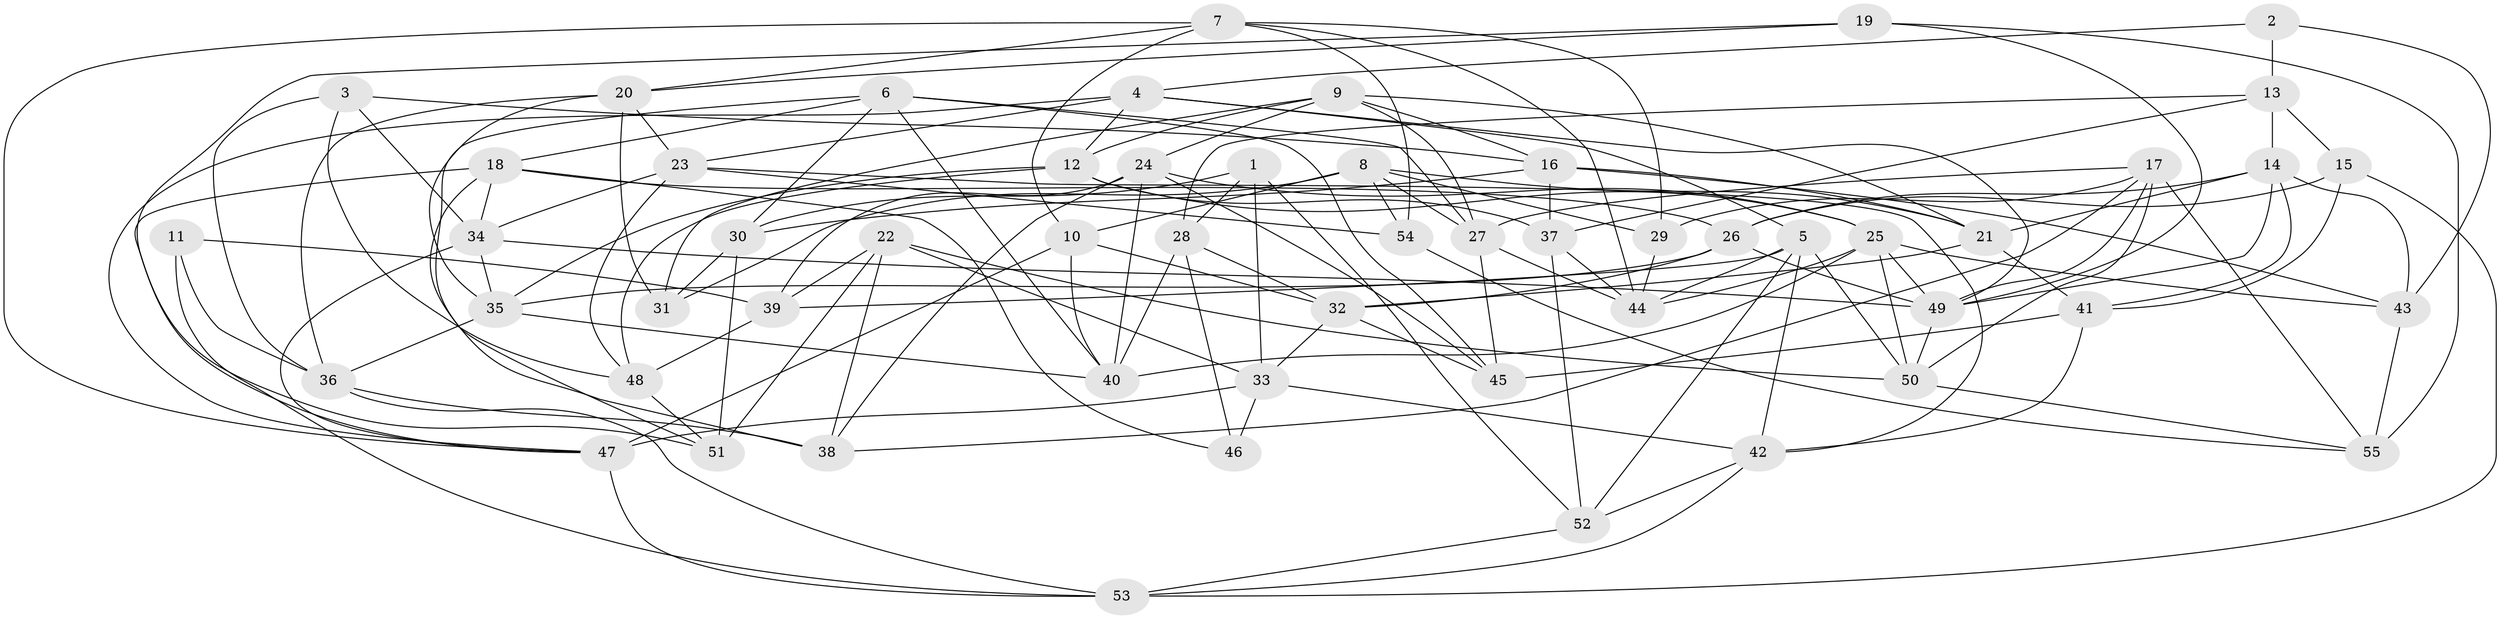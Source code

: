 // original degree distribution, {4: 1.0}
// Generated by graph-tools (version 1.1) at 2025/02/03/09/25 03:02:57]
// undirected, 55 vertices, 148 edges
graph export_dot {
graph [start="1"]
  node [color=gray90,style=filled];
  1;
  2;
  3;
  4;
  5;
  6;
  7;
  8;
  9;
  10;
  11;
  12;
  13;
  14;
  15;
  16;
  17;
  18;
  19;
  20;
  21;
  22;
  23;
  24;
  25;
  26;
  27;
  28;
  29;
  30;
  31;
  32;
  33;
  34;
  35;
  36;
  37;
  38;
  39;
  40;
  41;
  42;
  43;
  44;
  45;
  46;
  47;
  48;
  49;
  50;
  51;
  52;
  53;
  54;
  55;
  1 -- 28 [weight=1.0];
  1 -- 30 [weight=1.0];
  1 -- 33 [weight=1.0];
  1 -- 52 [weight=1.0];
  2 -- 4 [weight=1.0];
  2 -- 13 [weight=2.0];
  2 -- 43 [weight=1.0];
  3 -- 16 [weight=1.0];
  3 -- 34 [weight=1.0];
  3 -- 36 [weight=1.0];
  3 -- 48 [weight=1.0];
  4 -- 5 [weight=1.0];
  4 -- 12 [weight=1.0];
  4 -- 23 [weight=1.0];
  4 -- 47 [weight=1.0];
  4 -- 49 [weight=1.0];
  5 -- 39 [weight=1.0];
  5 -- 42 [weight=1.0];
  5 -- 44 [weight=1.0];
  5 -- 50 [weight=1.0];
  5 -- 52 [weight=1.0];
  6 -- 18 [weight=1.0];
  6 -- 27 [weight=1.0];
  6 -- 30 [weight=1.0];
  6 -- 38 [weight=1.0];
  6 -- 40 [weight=1.0];
  6 -- 45 [weight=1.0];
  7 -- 10 [weight=1.0];
  7 -- 20 [weight=1.0];
  7 -- 29 [weight=1.0];
  7 -- 44 [weight=1.0];
  7 -- 47 [weight=1.0];
  7 -- 54 [weight=1.0];
  8 -- 10 [weight=1.0];
  8 -- 21 [weight=1.0];
  8 -- 27 [weight=1.0];
  8 -- 29 [weight=1.0];
  8 -- 31 [weight=1.0];
  8 -- 54 [weight=1.0];
  9 -- 12 [weight=1.0];
  9 -- 16 [weight=1.0];
  9 -- 21 [weight=1.0];
  9 -- 24 [weight=1.0];
  9 -- 27 [weight=1.0];
  9 -- 31 [weight=1.0];
  10 -- 32 [weight=1.0];
  10 -- 40 [weight=1.0];
  10 -- 47 [weight=2.0];
  11 -- 36 [weight=2.0];
  11 -- 39 [weight=1.0];
  11 -- 53 [weight=1.0];
  12 -- 25 [weight=1.0];
  12 -- 35 [weight=1.0];
  12 -- 37 [weight=1.0];
  12 -- 48 [weight=1.0];
  13 -- 14 [weight=1.0];
  13 -- 15 [weight=1.0];
  13 -- 28 [weight=1.0];
  13 -- 37 [weight=1.0];
  14 -- 21 [weight=1.0];
  14 -- 26 [weight=1.0];
  14 -- 41 [weight=1.0];
  14 -- 43 [weight=1.0];
  14 -- 49 [weight=1.0];
  15 -- 26 [weight=1.0];
  15 -- 41 [weight=1.0];
  15 -- 53 [weight=1.0];
  16 -- 21 [weight=1.0];
  16 -- 30 [weight=1.0];
  16 -- 37 [weight=1.0];
  16 -- 43 [weight=1.0];
  17 -- 27 [weight=1.0];
  17 -- 29 [weight=1.0];
  17 -- 38 [weight=1.0];
  17 -- 49 [weight=1.0];
  17 -- 50 [weight=1.0];
  17 -- 55 [weight=1.0];
  18 -- 26 [weight=1.0];
  18 -- 34 [weight=1.0];
  18 -- 46 [weight=1.0];
  18 -- 47 [weight=1.0];
  18 -- 51 [weight=1.0];
  19 -- 20 [weight=1.0];
  19 -- 49 [weight=1.0];
  19 -- 51 [weight=1.0];
  19 -- 55 [weight=1.0];
  20 -- 23 [weight=1.0];
  20 -- 31 [weight=1.0];
  20 -- 35 [weight=1.0];
  20 -- 36 [weight=1.0];
  21 -- 32 [weight=1.0];
  21 -- 41 [weight=1.0];
  22 -- 33 [weight=2.0];
  22 -- 38 [weight=1.0];
  22 -- 39 [weight=1.0];
  22 -- 50 [weight=1.0];
  22 -- 51 [weight=1.0];
  23 -- 34 [weight=1.0];
  23 -- 42 [weight=1.0];
  23 -- 48 [weight=1.0];
  23 -- 54 [weight=1.0];
  24 -- 25 [weight=1.0];
  24 -- 38 [weight=1.0];
  24 -- 39 [weight=1.0];
  24 -- 40 [weight=1.0];
  24 -- 45 [weight=1.0];
  25 -- 40 [weight=2.0];
  25 -- 43 [weight=1.0];
  25 -- 44 [weight=1.0];
  25 -- 49 [weight=1.0];
  25 -- 50 [weight=1.0];
  26 -- 32 [weight=1.0];
  26 -- 35 [weight=1.0];
  26 -- 49 [weight=1.0];
  27 -- 44 [weight=1.0];
  27 -- 45 [weight=1.0];
  28 -- 32 [weight=1.0];
  28 -- 40 [weight=2.0];
  28 -- 46 [weight=1.0];
  29 -- 44 [weight=1.0];
  30 -- 31 [weight=1.0];
  30 -- 51 [weight=2.0];
  32 -- 33 [weight=1.0];
  32 -- 45 [weight=1.0];
  33 -- 42 [weight=1.0];
  33 -- 46 [weight=2.0];
  33 -- 47 [weight=3.0];
  34 -- 35 [weight=1.0];
  34 -- 47 [weight=1.0];
  34 -- 49 [weight=1.0];
  35 -- 36 [weight=1.0];
  35 -- 40 [weight=1.0];
  36 -- 38 [weight=2.0];
  36 -- 53 [weight=1.0];
  37 -- 44 [weight=1.0];
  37 -- 52 [weight=2.0];
  39 -- 48 [weight=2.0];
  41 -- 42 [weight=1.0];
  41 -- 45 [weight=2.0];
  42 -- 52 [weight=1.0];
  42 -- 53 [weight=1.0];
  43 -- 55 [weight=2.0];
  47 -- 53 [weight=1.0];
  48 -- 51 [weight=1.0];
  49 -- 50 [weight=1.0];
  50 -- 55 [weight=1.0];
  52 -- 53 [weight=1.0];
  54 -- 55 [weight=1.0];
}
